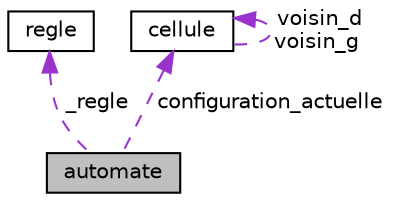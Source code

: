 digraph "automate"
{
  edge [fontname="Helvetica",fontsize="10",labelfontname="Helvetica",labelfontsize="10"];
  node [fontname="Helvetica",fontsize="10",shape=record];
  Node1 [label="automate",height=0.2,width=0.4,color="black", fillcolor="grey75", style="filled", fontcolor="black"];
  Node2 -> Node1 [dir="back",color="darkorchid3",fontsize="10",style="dashed",label=" _regle" ];
  Node2 [label="regle",height=0.2,width=0.4,color="black", fillcolor="white", style="filled",URL="$structregle.html",tooltip="Cette structure permet de représenter une règle de transition. "];
  Node3 -> Node1 [dir="back",color="darkorchid3",fontsize="10",style="dashed",label=" configuration_actuelle" ];
  Node3 [label="cellule",height=0.2,width=0.4,color="black", fillcolor="white", style="filled",URL="$structcellule.html",tooltip="Cette structure nous permet de savoir l&#39;état d&#39;une cellule ainsi que ses voisins. ..."];
  Node3 -> Node3 [dir="back",color="darkorchid3",fontsize="10",style="dashed",label=" voisin_d\nvoisin_g" ];
}
